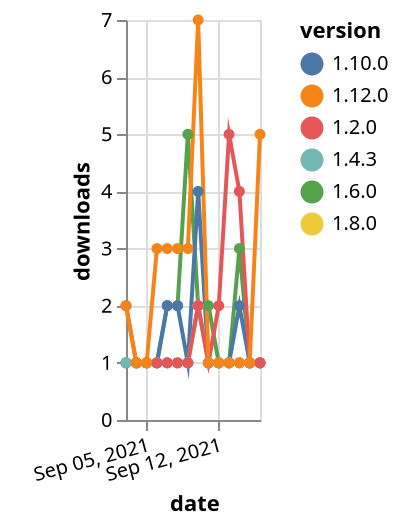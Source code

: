 {"$schema": "https://vega.github.io/schema/vega-lite/v5.json", "description": "A simple bar chart with embedded data.", "data": {"values": [{"date": "2021-09-03", "total": 944, "delta": 1, "version": "1.6.0"}, {"date": "2021-09-04", "total": 945, "delta": 1, "version": "1.6.0"}, {"date": "2021-09-05", "total": 946, "delta": 1, "version": "1.6.0"}, {"date": "2021-09-06", "total": 947, "delta": 1, "version": "1.6.0"}, {"date": "2021-09-07", "total": 949, "delta": 2, "version": "1.6.0"}, {"date": "2021-09-08", "total": 951, "delta": 2, "version": "1.6.0"}, {"date": "2021-09-09", "total": 956, "delta": 5, "version": "1.6.0"}, {"date": "2021-09-10", "total": 958, "delta": 2, "version": "1.6.0"}, {"date": "2021-09-11", "total": 960, "delta": 2, "version": "1.6.0"}, {"date": "2021-09-12", "total": 961, "delta": 1, "version": "1.6.0"}, {"date": "2021-09-13", "total": 962, "delta": 1, "version": "1.6.0"}, {"date": "2021-09-14", "total": 965, "delta": 3, "version": "1.6.0"}, {"date": "2021-09-15", "total": 966, "delta": 1, "version": "1.6.0"}, {"date": "2021-09-16", "total": 967, "delta": 1, "version": "1.6.0"}, {"date": "2021-09-03", "total": 225, "delta": 1, "version": "1.8.0"}, {"date": "2021-09-04", "total": 226, "delta": 1, "version": "1.8.0"}, {"date": "2021-09-05", "total": 227, "delta": 1, "version": "1.8.0"}, {"date": "2021-09-06", "total": 228, "delta": 1, "version": "1.8.0"}, {"date": "2021-09-07", "total": 229, "delta": 1, "version": "1.8.0"}, {"date": "2021-09-08", "total": 230, "delta": 1, "version": "1.8.0"}, {"date": "2021-09-09", "total": 231, "delta": 1, "version": "1.8.0"}, {"date": "2021-09-10", "total": 233, "delta": 2, "version": "1.8.0"}, {"date": "2021-09-11", "total": 234, "delta": 1, "version": "1.8.0"}, {"date": "2021-09-12", "total": 235, "delta": 1, "version": "1.8.0"}, {"date": "2021-09-13", "total": 236, "delta": 1, "version": "1.8.0"}, {"date": "2021-09-14", "total": 237, "delta": 1, "version": "1.8.0"}, {"date": "2021-09-15", "total": 238, "delta": 1, "version": "1.8.0"}, {"date": "2021-09-16", "total": 239, "delta": 1, "version": "1.8.0"}, {"date": "2021-09-03", "total": 361, "delta": 1, "version": "1.10.0"}, {"date": "2021-09-04", "total": 362, "delta": 1, "version": "1.10.0"}, {"date": "2021-09-05", "total": 363, "delta": 1, "version": "1.10.0"}, {"date": "2021-09-06", "total": 364, "delta": 1, "version": "1.10.0"}, {"date": "2021-09-07", "total": 366, "delta": 2, "version": "1.10.0"}, {"date": "2021-09-08", "total": 368, "delta": 2, "version": "1.10.0"}, {"date": "2021-09-09", "total": 369, "delta": 1, "version": "1.10.0"}, {"date": "2021-09-10", "total": 373, "delta": 4, "version": "1.10.0"}, {"date": "2021-09-11", "total": 374, "delta": 1, "version": "1.10.0"}, {"date": "2021-09-12", "total": 375, "delta": 1, "version": "1.10.0"}, {"date": "2021-09-13", "total": 376, "delta": 1, "version": "1.10.0"}, {"date": "2021-09-14", "total": 378, "delta": 2, "version": "1.10.0"}, {"date": "2021-09-15", "total": 379, "delta": 1, "version": "1.10.0"}, {"date": "2021-09-16", "total": 380, "delta": 1, "version": "1.10.0"}, {"date": "2021-09-03", "total": 224, "delta": 1, "version": "1.4.3"}, {"date": "2021-09-04", "total": 225, "delta": 1, "version": "1.4.3"}, {"date": "2021-09-05", "total": 226, "delta": 1, "version": "1.4.3"}, {"date": "2021-09-06", "total": 227, "delta": 1, "version": "1.4.3"}, {"date": "2021-09-07", "total": 228, "delta": 1, "version": "1.4.3"}, {"date": "2021-09-08", "total": 229, "delta": 1, "version": "1.4.3"}, {"date": "2021-09-09", "total": 230, "delta": 1, "version": "1.4.3"}, {"date": "2021-09-10", "total": 232, "delta": 2, "version": "1.4.3"}, {"date": "2021-09-11", "total": 233, "delta": 1, "version": "1.4.3"}, {"date": "2021-09-12", "total": 234, "delta": 1, "version": "1.4.3"}, {"date": "2021-09-13", "total": 235, "delta": 1, "version": "1.4.3"}, {"date": "2021-09-14", "total": 236, "delta": 1, "version": "1.4.3"}, {"date": "2021-09-15", "total": 237, "delta": 1, "version": "1.4.3"}, {"date": "2021-09-16", "total": 238, "delta": 1, "version": "1.4.3"}, {"date": "2021-09-03", "total": 285, "delta": 2, "version": "1.2.0"}, {"date": "2021-09-04", "total": 286, "delta": 1, "version": "1.2.0"}, {"date": "2021-09-05", "total": 287, "delta": 1, "version": "1.2.0"}, {"date": "2021-09-06", "total": 288, "delta": 1, "version": "1.2.0"}, {"date": "2021-09-07", "total": 289, "delta": 1, "version": "1.2.0"}, {"date": "2021-09-08", "total": 290, "delta": 1, "version": "1.2.0"}, {"date": "2021-09-09", "total": 291, "delta": 1, "version": "1.2.0"}, {"date": "2021-09-10", "total": 293, "delta": 2, "version": "1.2.0"}, {"date": "2021-09-11", "total": 294, "delta": 1, "version": "1.2.0"}, {"date": "2021-09-12", "total": 296, "delta": 2, "version": "1.2.0"}, {"date": "2021-09-13", "total": 301, "delta": 5, "version": "1.2.0"}, {"date": "2021-09-14", "total": 305, "delta": 4, "version": "1.2.0"}, {"date": "2021-09-15", "total": 306, "delta": 1, "version": "1.2.0"}, {"date": "2021-09-16", "total": 307, "delta": 1, "version": "1.2.0"}, {"date": "2021-09-03", "total": 190, "delta": 2, "version": "1.12.0"}, {"date": "2021-09-04", "total": 191, "delta": 1, "version": "1.12.0"}, {"date": "2021-09-05", "total": 192, "delta": 1, "version": "1.12.0"}, {"date": "2021-09-06", "total": 195, "delta": 3, "version": "1.12.0"}, {"date": "2021-09-07", "total": 198, "delta": 3, "version": "1.12.0"}, {"date": "2021-09-08", "total": 201, "delta": 3, "version": "1.12.0"}, {"date": "2021-09-09", "total": 204, "delta": 3, "version": "1.12.0"}, {"date": "2021-09-10", "total": 211, "delta": 7, "version": "1.12.0"}, {"date": "2021-09-11", "total": 212, "delta": 1, "version": "1.12.0"}, {"date": "2021-09-12", "total": 213, "delta": 1, "version": "1.12.0"}, {"date": "2021-09-13", "total": 214, "delta": 1, "version": "1.12.0"}, {"date": "2021-09-14", "total": 215, "delta": 1, "version": "1.12.0"}, {"date": "2021-09-15", "total": 216, "delta": 1, "version": "1.12.0"}, {"date": "2021-09-16", "total": 221, "delta": 5, "version": "1.12.0"}]}, "width": "container", "mark": {"type": "line", "point": {"filled": true}}, "encoding": {"x": {"field": "date", "type": "temporal", "timeUnit": "yearmonthdate", "title": "date", "axis": {"labelAngle": -15}}, "y": {"field": "delta", "type": "quantitative", "title": "downloads"}, "color": {"field": "version", "type": "nominal"}, "tooltip": {"field": "delta"}}}